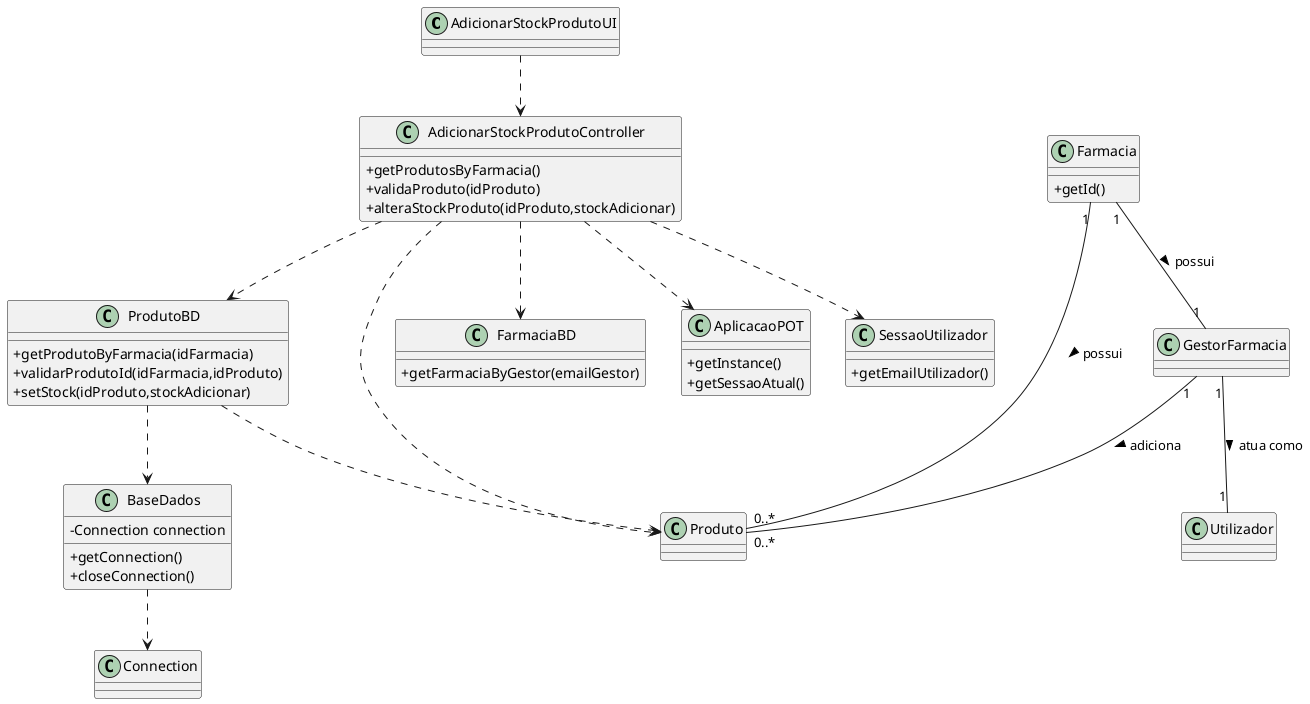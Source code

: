 @startuml

skinparam classAttributeIconSize 0


Class AdicionarStockProdutoUI{

}

Class AdicionarStockProdutoController{
    +getProdutosByFarmacia()
    +validaProduto(idProduto)
    +alteraStockProduto(idProduto,stockAdicionar)
}

Class ProdutoBD{
    +getProdutoByFarmacia(idFarmacia)
    +validarProdutoId(idFarmacia,idProduto)
    +setStock(idProduto,stockAdicionar)
}
class Produto{

}
class BaseDados{
  -Connection connection
  +getConnection()
  +closeConnection()
}

class Connection {
}

class Farmacia{
    +getId()
}

class FarmaciaBD{
    +getFarmaciaByGestor(emailGestor)
}

class AplicacaoPOT{
    +getInstance()
    +getSessaoAtual()
}

class SessaoUtilizador{
    +getEmailUtilizador()
}

AdicionarStockProdutoUI ..> AdicionarStockProdutoController
AdicionarStockProdutoController ..> ProdutoBD
AdicionarStockProdutoController ..> Produto
AdicionarStockProdutoController ..> FarmaciaBD
AdicionarStockProdutoController ..> AplicacaoPOT
AdicionarStockProdutoController ..> SessaoUtilizador

ProdutoBD ..> Produto

Farmacia "1" -- "0..*" Produto : possui >
Farmacia "1" -- "1" GestorFarmacia : possui >
GestorFarmacia "1" -- "1" Utilizador : atua como >
GestorFarmacia "1" -- "0..*" Produto : adiciona >


ProdutoBD ..> BaseDados
BaseDados ..> Connection

@enduml
